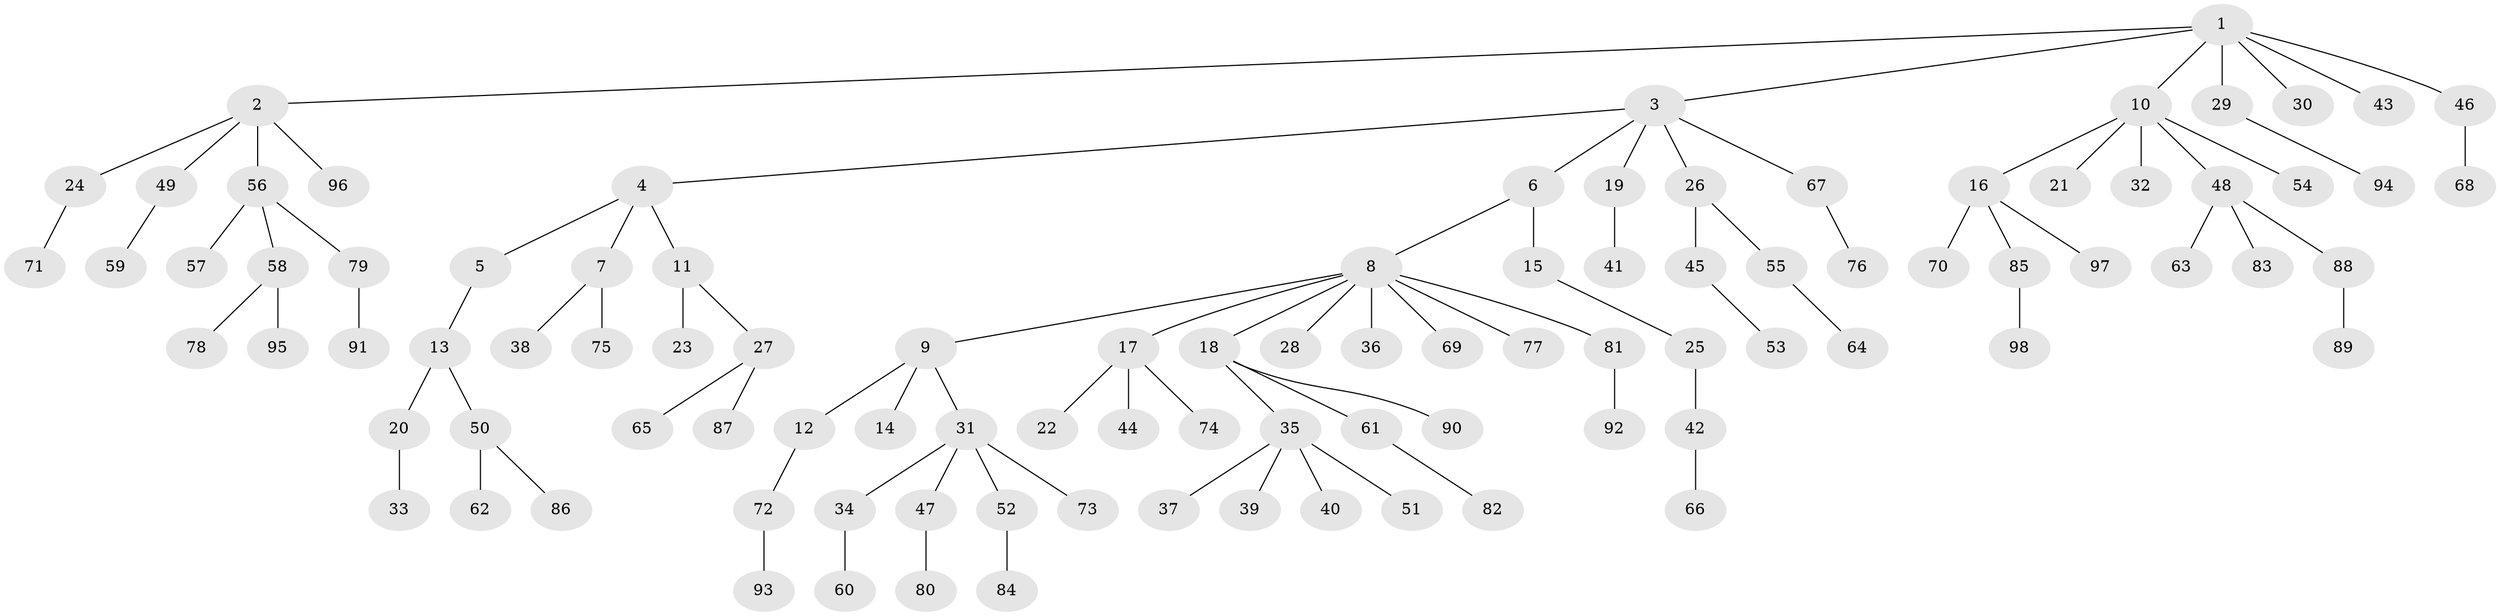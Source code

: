 // coarse degree distribution, {1: 0.7931034482758621, 2: 0.1724137931034483, 23: 0.034482758620689655}
// Generated by graph-tools (version 1.1) at 2025/55/03/04/25 21:55:47]
// undirected, 98 vertices, 97 edges
graph export_dot {
graph [start="1"]
  node [color=gray90,style=filled];
  1;
  2;
  3;
  4;
  5;
  6;
  7;
  8;
  9;
  10;
  11;
  12;
  13;
  14;
  15;
  16;
  17;
  18;
  19;
  20;
  21;
  22;
  23;
  24;
  25;
  26;
  27;
  28;
  29;
  30;
  31;
  32;
  33;
  34;
  35;
  36;
  37;
  38;
  39;
  40;
  41;
  42;
  43;
  44;
  45;
  46;
  47;
  48;
  49;
  50;
  51;
  52;
  53;
  54;
  55;
  56;
  57;
  58;
  59;
  60;
  61;
  62;
  63;
  64;
  65;
  66;
  67;
  68;
  69;
  70;
  71;
  72;
  73;
  74;
  75;
  76;
  77;
  78;
  79;
  80;
  81;
  82;
  83;
  84;
  85;
  86;
  87;
  88;
  89;
  90;
  91;
  92;
  93;
  94;
  95;
  96;
  97;
  98;
  1 -- 2;
  1 -- 3;
  1 -- 10;
  1 -- 29;
  1 -- 30;
  1 -- 43;
  1 -- 46;
  2 -- 24;
  2 -- 49;
  2 -- 56;
  2 -- 96;
  3 -- 4;
  3 -- 6;
  3 -- 19;
  3 -- 26;
  3 -- 67;
  4 -- 5;
  4 -- 7;
  4 -- 11;
  5 -- 13;
  6 -- 8;
  6 -- 15;
  7 -- 38;
  7 -- 75;
  8 -- 9;
  8 -- 17;
  8 -- 18;
  8 -- 28;
  8 -- 36;
  8 -- 69;
  8 -- 77;
  8 -- 81;
  9 -- 12;
  9 -- 14;
  9 -- 31;
  10 -- 16;
  10 -- 21;
  10 -- 32;
  10 -- 48;
  10 -- 54;
  11 -- 23;
  11 -- 27;
  12 -- 72;
  13 -- 20;
  13 -- 50;
  15 -- 25;
  16 -- 70;
  16 -- 85;
  16 -- 97;
  17 -- 22;
  17 -- 44;
  17 -- 74;
  18 -- 35;
  18 -- 61;
  18 -- 90;
  19 -- 41;
  20 -- 33;
  24 -- 71;
  25 -- 42;
  26 -- 45;
  26 -- 55;
  27 -- 65;
  27 -- 87;
  29 -- 94;
  31 -- 34;
  31 -- 47;
  31 -- 52;
  31 -- 73;
  34 -- 60;
  35 -- 37;
  35 -- 39;
  35 -- 40;
  35 -- 51;
  42 -- 66;
  45 -- 53;
  46 -- 68;
  47 -- 80;
  48 -- 63;
  48 -- 83;
  48 -- 88;
  49 -- 59;
  50 -- 62;
  50 -- 86;
  52 -- 84;
  55 -- 64;
  56 -- 57;
  56 -- 58;
  56 -- 79;
  58 -- 78;
  58 -- 95;
  61 -- 82;
  67 -- 76;
  72 -- 93;
  79 -- 91;
  81 -- 92;
  85 -- 98;
  88 -- 89;
}
